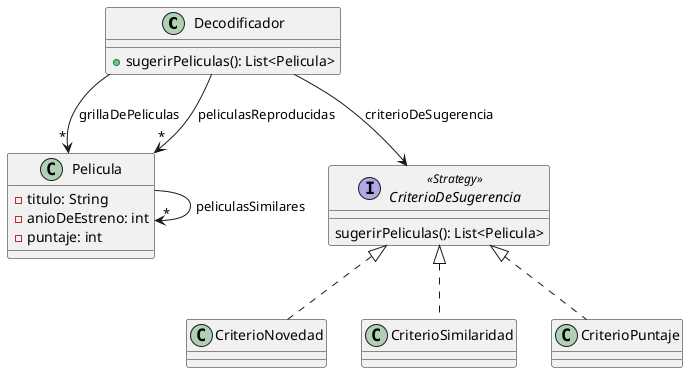 @startuml

class Decodificador {

    + sugerirPeliculas(): List<Pelicula>
}

class Pelicula {
    - titulo: String
    - anioDeEstreno: int
    - puntaje: int
}

interface CriterioDeSugerencia <<Strategy>> {
    sugerirPeliculas(): List<Pelicula>
}

class CriterioNovedad implements CriterioDeSugerencia {
}

class CriterioSimilaridad implements CriterioDeSugerencia {
}

class CriterioPuntaje implements CriterioDeSugerencia {
}

Pelicula --> "*" Pelicula: peliculasSimilares
Decodificador --> "*" Pelicula: grillaDePeliculas
Decodificador --> "*" Pelicula: peliculasReproducidas
Decodificador --> CriterioDeSugerencia: criterioDeSugerencia

@enduml